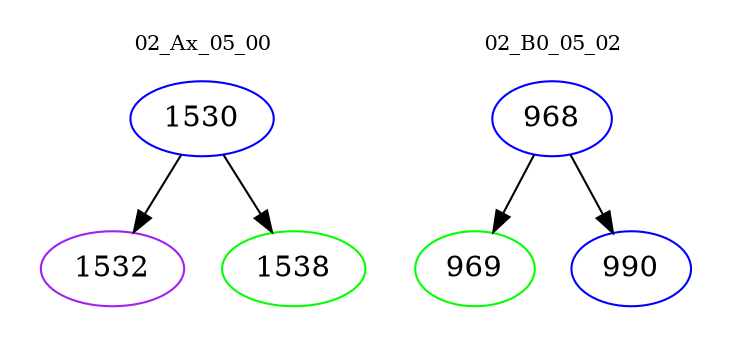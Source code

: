 digraph{
subgraph cluster_0 {
color = white
label = "02_Ax_05_00";
fontsize=10;
T0_1530 [label="1530", color="blue"]
T0_1530 -> T0_1532 [color="black"]
T0_1532 [label="1532", color="purple"]
T0_1530 -> T0_1538 [color="black"]
T0_1538 [label="1538", color="green"]
}
subgraph cluster_1 {
color = white
label = "02_B0_05_02";
fontsize=10;
T1_968 [label="968", color="blue"]
T1_968 -> T1_969 [color="black"]
T1_969 [label="969", color="green"]
T1_968 -> T1_990 [color="black"]
T1_990 [label="990", color="blue"]
}
}
